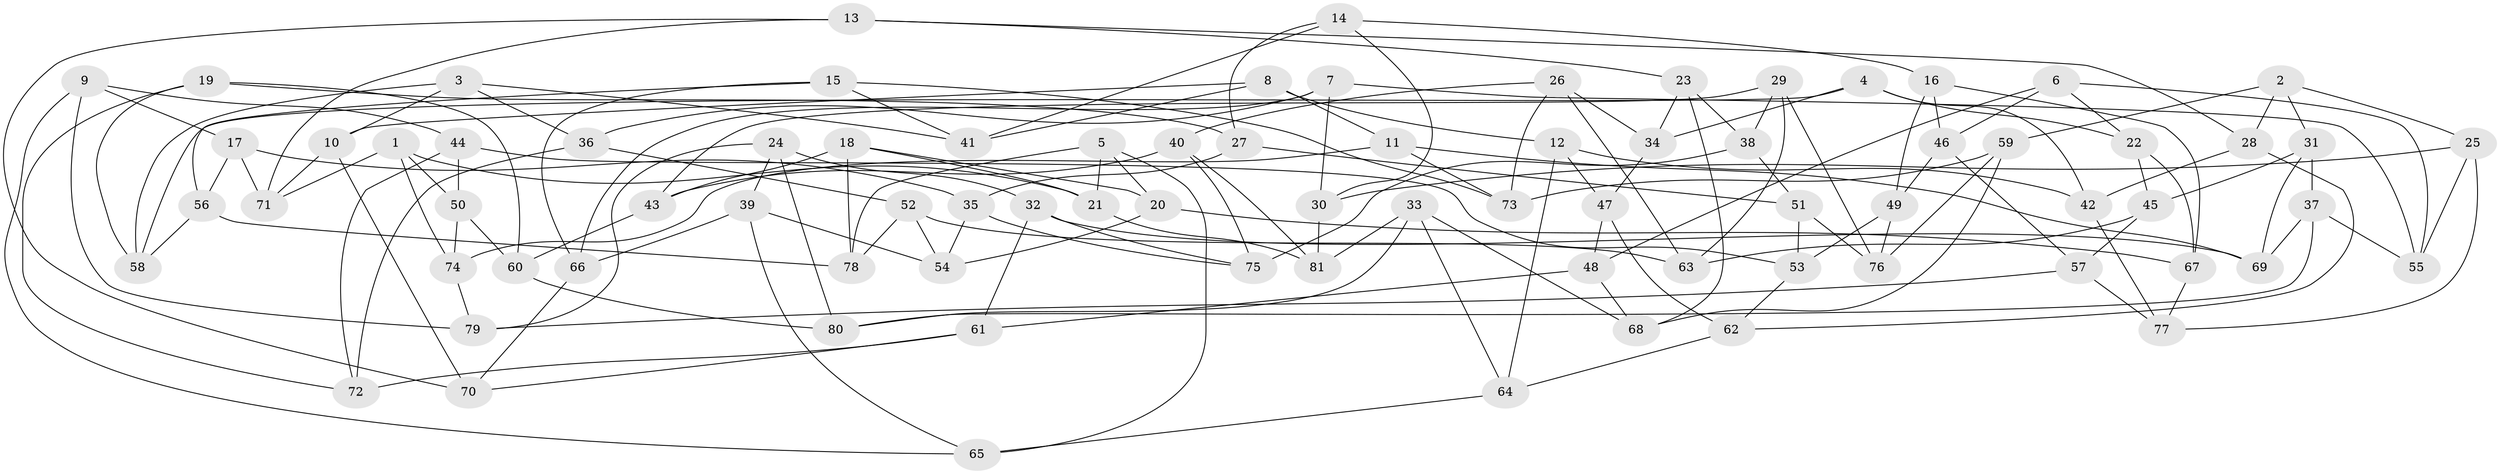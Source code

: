 // Generated by graph-tools (version 1.1) at 2025/38/03/09/25 02:38:07]
// undirected, 81 vertices, 162 edges
graph export_dot {
graph [start="1"]
  node [color=gray90,style=filled];
  1;
  2;
  3;
  4;
  5;
  6;
  7;
  8;
  9;
  10;
  11;
  12;
  13;
  14;
  15;
  16;
  17;
  18;
  19;
  20;
  21;
  22;
  23;
  24;
  25;
  26;
  27;
  28;
  29;
  30;
  31;
  32;
  33;
  34;
  35;
  36;
  37;
  38;
  39;
  40;
  41;
  42;
  43;
  44;
  45;
  46;
  47;
  48;
  49;
  50;
  51;
  52;
  53;
  54;
  55;
  56;
  57;
  58;
  59;
  60;
  61;
  62;
  63;
  64;
  65;
  66;
  67;
  68;
  69;
  70;
  71;
  72;
  73;
  74;
  75;
  76;
  77;
  78;
  79;
  80;
  81;
  1 -- 50;
  1 -- 71;
  1 -- 21;
  1 -- 74;
  2 -- 28;
  2 -- 25;
  2 -- 59;
  2 -- 31;
  3 -- 36;
  3 -- 41;
  3 -- 58;
  3 -- 10;
  4 -- 42;
  4 -- 58;
  4 -- 34;
  4 -- 22;
  5 -- 65;
  5 -- 21;
  5 -- 78;
  5 -- 20;
  6 -- 22;
  6 -- 55;
  6 -- 46;
  6 -- 48;
  7 -- 30;
  7 -- 36;
  7 -- 55;
  7 -- 66;
  8 -- 10;
  8 -- 12;
  8 -- 41;
  8 -- 11;
  9 -- 44;
  9 -- 79;
  9 -- 17;
  9 -- 65;
  10 -- 70;
  10 -- 71;
  11 -- 69;
  11 -- 74;
  11 -- 73;
  12 -- 64;
  12 -- 47;
  12 -- 42;
  13 -- 23;
  13 -- 71;
  13 -- 28;
  13 -- 70;
  14 -- 30;
  14 -- 27;
  14 -- 16;
  14 -- 41;
  15 -- 66;
  15 -- 56;
  15 -- 41;
  15 -- 73;
  16 -- 49;
  16 -- 67;
  16 -- 46;
  17 -- 35;
  17 -- 71;
  17 -- 56;
  18 -- 21;
  18 -- 20;
  18 -- 43;
  18 -- 78;
  19 -- 60;
  19 -- 58;
  19 -- 27;
  19 -- 72;
  20 -- 54;
  20 -- 67;
  21 -- 81;
  22 -- 45;
  22 -- 67;
  23 -- 34;
  23 -- 68;
  23 -- 38;
  24 -- 32;
  24 -- 39;
  24 -- 79;
  24 -- 80;
  25 -- 55;
  25 -- 77;
  25 -- 30;
  26 -- 63;
  26 -- 40;
  26 -- 73;
  26 -- 34;
  27 -- 35;
  27 -- 51;
  28 -- 62;
  28 -- 42;
  29 -- 63;
  29 -- 38;
  29 -- 76;
  29 -- 43;
  30 -- 81;
  31 -- 37;
  31 -- 45;
  31 -- 69;
  32 -- 69;
  32 -- 75;
  32 -- 61;
  33 -- 81;
  33 -- 68;
  33 -- 80;
  33 -- 64;
  34 -- 47;
  35 -- 54;
  35 -- 75;
  36 -- 72;
  36 -- 52;
  37 -- 80;
  37 -- 69;
  37 -- 55;
  38 -- 51;
  38 -- 75;
  39 -- 66;
  39 -- 65;
  39 -- 54;
  40 -- 81;
  40 -- 75;
  40 -- 43;
  42 -- 77;
  43 -- 60;
  44 -- 72;
  44 -- 50;
  44 -- 53;
  45 -- 57;
  45 -- 63;
  46 -- 49;
  46 -- 57;
  47 -- 48;
  47 -- 62;
  48 -- 68;
  48 -- 61;
  49 -- 53;
  49 -- 76;
  50 -- 74;
  50 -- 60;
  51 -- 53;
  51 -- 76;
  52 -- 54;
  52 -- 78;
  52 -- 63;
  53 -- 62;
  56 -- 58;
  56 -- 78;
  57 -- 77;
  57 -- 79;
  59 -- 76;
  59 -- 68;
  59 -- 73;
  60 -- 80;
  61 -- 72;
  61 -- 70;
  62 -- 64;
  64 -- 65;
  66 -- 70;
  67 -- 77;
  74 -- 79;
}
